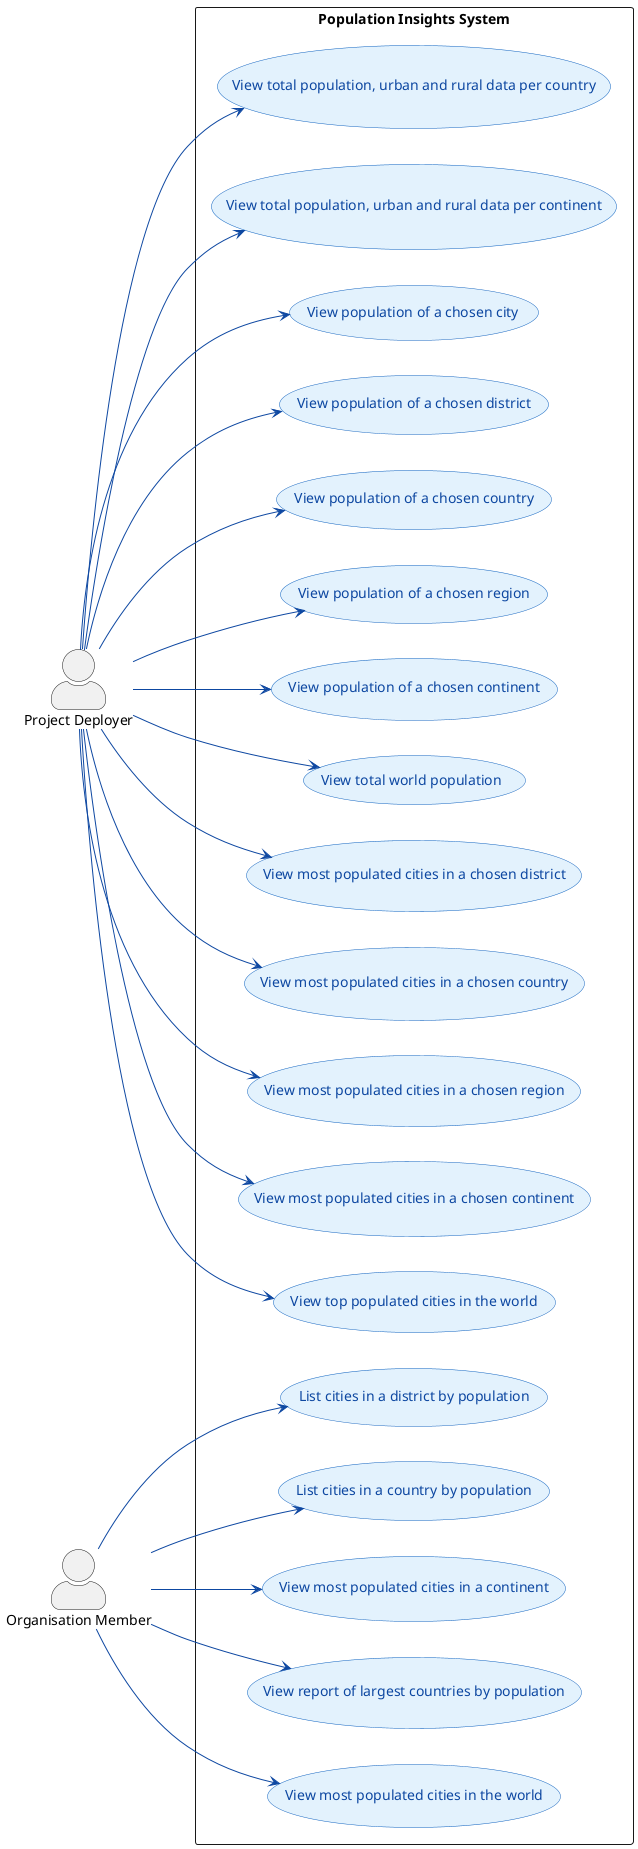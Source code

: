 @startuml
left to right direction
skinparam actorStyle awesome
skinparam usecase {
  BackgroundColor #E3F2FD
  BorderColor #1565C0
  ArrowColor #0D47A1
  FontColor #0D47A1
}

actor "Project Deployer" as PD
actor "Organisation Member" as OM

rectangle "Population Insights System" {

  ' ===== Project Deployer Use Cases =====
  PD --> (View total population, urban and rural data per country)
  PD --> (View total population, urban and rural data per continent)
  PD --> (View population of a chosen city)
  PD --> (View population of a chosen district)
  PD --> (View population of a chosen country)
  PD --> (View population of a chosen region)
  PD --> (View population of a chosen continent)
  PD --> (View total world population)

  PD --> (View most populated cities in a chosen district)
  PD --> (View most populated cities in a chosen country)
  PD --> (View most populated cities in a chosen region)
  PD --> (View most populated cities in a chosen continent)
  PD --> (View top populated cities in the world)

  ' ===== Organisation Member Use Cases =====
  OM --> (List cities in a district by population)
  OM --> (List cities in a country by population)
  OM --> (View most populated cities in a continent)
  OM --> (View report of largest countries by population)
  OM --> (View most populated cities in the world)

}

@enduml
